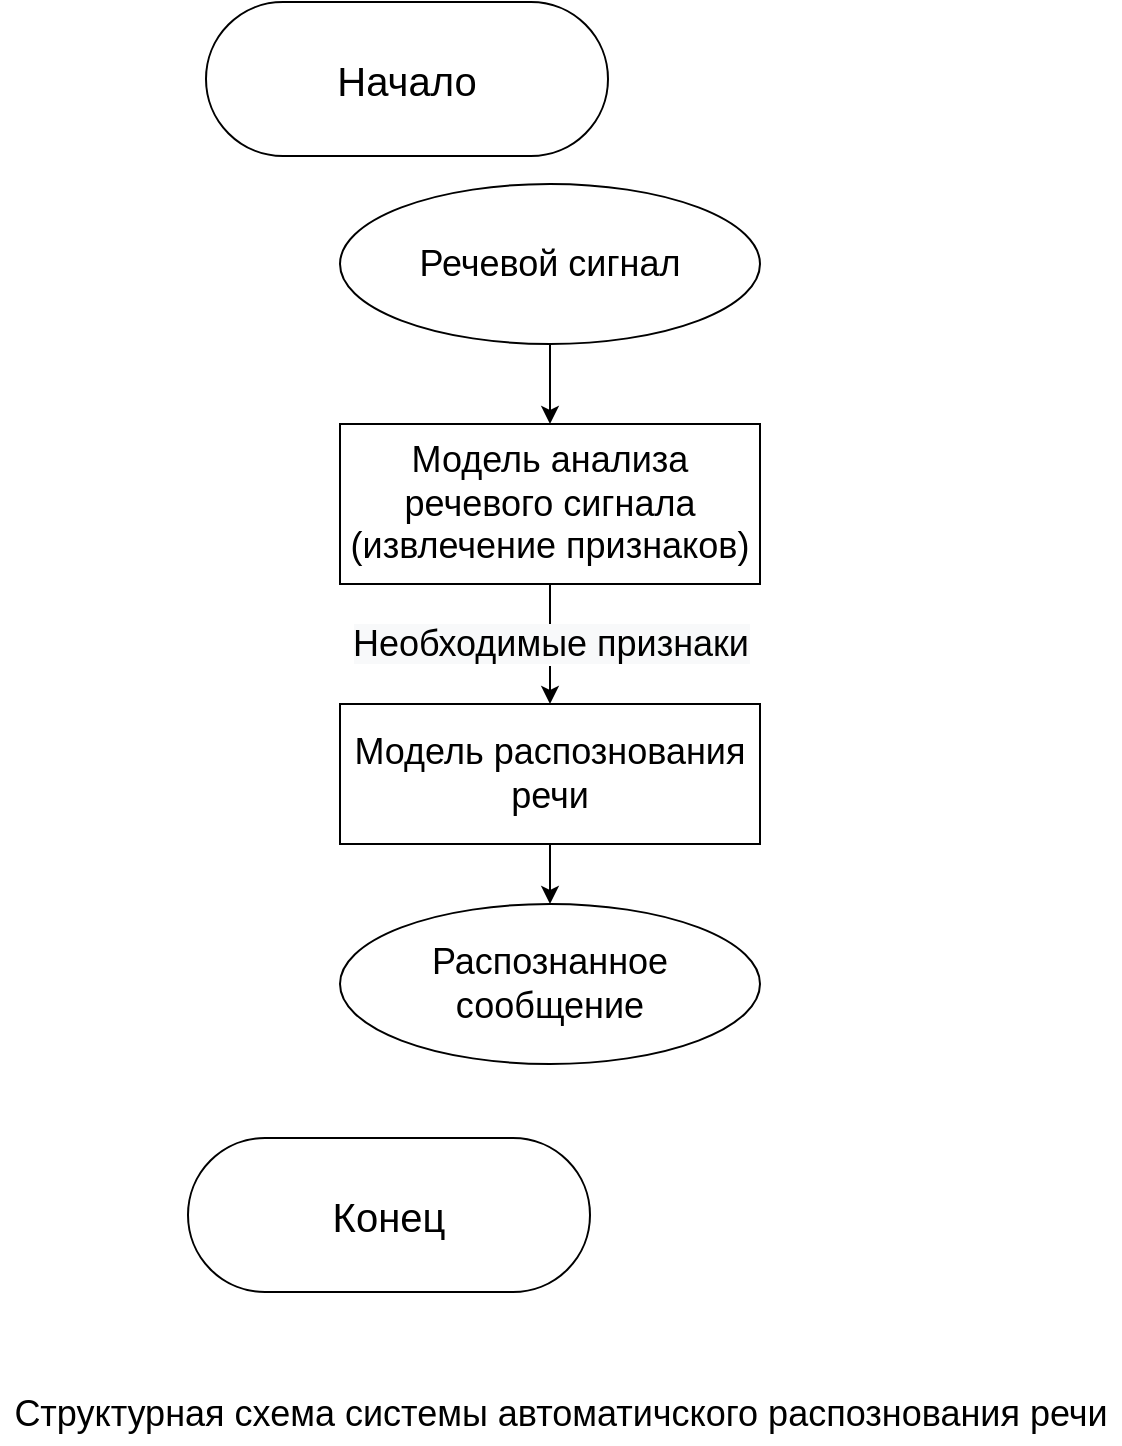 <mxfile version="13.9.9" type="device"><diagram id="z8S2SX2G66rkw_t-MfxY" name="Страница 1"><mxGraphModel dx="425" dy="853" grid="0" gridSize="10" guides="1" tooltips="1" connect="1" arrows="1" fold="1" page="1" pageScale="1" pageWidth="827" pageHeight="1169" math="0" shadow="0"><root><mxCell id="0"/><mxCell id="1" parent="0"/><mxCell id="b7aVXEDiZ9FsLFjmAwa9-9" style="edgeStyle=orthogonalEdgeStyle;rounded=0;orthogonalLoop=1;jettySize=auto;html=1;exitX=0.5;exitY=1;exitDx=0;exitDy=0;entryX=0.5;entryY=0;entryDx=0;entryDy=0;fontSize=18;" parent="1" source="b7aVXEDiZ9FsLFjmAwa9-4" target="b7aVXEDiZ9FsLFjmAwa9-5" edge="1"><mxGeometry relative="1" as="geometry"/></mxCell><mxCell id="b7aVXEDiZ9FsLFjmAwa9-4" value="&lt;font style=&quot;font-size: 18px&quot;&gt;Речевой сигнал&lt;/font&gt;" style="ellipse;whiteSpace=wrap;html=1;" parent="1" vertex="1"><mxGeometry x="280" y="110" width="210" height="80" as="geometry"/></mxCell><mxCell id="b7aVXEDiZ9FsLFjmAwa9-10" style="edgeStyle=orthogonalEdgeStyle;rounded=0;orthogonalLoop=1;jettySize=auto;html=1;exitX=0.5;exitY=1;exitDx=0;exitDy=0;entryX=0.5;entryY=0;entryDx=0;entryDy=0;fontSize=18;" parent="1" source="b7aVXEDiZ9FsLFjmAwa9-5" target="b7aVXEDiZ9FsLFjmAwa9-7" edge="1"><mxGeometry relative="1" as="geometry"><Array as="points"><mxPoint x="385" y="280"/><mxPoint x="385" y="280"/></Array></mxGeometry></mxCell><mxCell id="b7aVXEDiZ9FsLFjmAwa9-15" value="&lt;span style=&quot;background-color: rgb(248 , 249 , 250)&quot;&gt;Необходимые признаки&lt;/span&gt;" style="edgeLabel;html=1;align=center;verticalAlign=middle;resizable=0;points=[];fontSize=18;" parent="b7aVXEDiZ9FsLFjmAwa9-10" vertex="1" connectable="0"><mxGeometry x="-0.3" y="2" relative="1" as="geometry"><mxPoint x="-2" y="48" as="offset"/></mxGeometry></mxCell><mxCell id="b7aVXEDiZ9FsLFjmAwa9-5" value="Модель анализа речевого сигнала (извлечение признаков)" style="rounded=1;whiteSpace=wrap;html=1;fontSize=18;arcSize=0;" parent="1" vertex="1"><mxGeometry x="280" y="230" width="210" height="80" as="geometry"/></mxCell><mxCell id="b7aVXEDiZ9FsLFjmAwa9-12" style="edgeStyle=orthogonalEdgeStyle;rounded=0;orthogonalLoop=1;jettySize=auto;html=1;exitX=0.5;exitY=1;exitDx=0;exitDy=0;entryX=0.5;entryY=0;entryDx=0;entryDy=0;fontSize=18;" parent="1" source="b7aVXEDiZ9FsLFjmAwa9-7" target="b7aVXEDiZ9FsLFjmAwa9-11" edge="1"><mxGeometry relative="1" as="geometry"/></mxCell><mxCell id="b7aVXEDiZ9FsLFjmAwa9-7" value="Модель распознования речи" style="rounded=1;whiteSpace=wrap;html=1;fontSize=18;arcSize=0;" parent="1" vertex="1"><mxGeometry x="280" y="370" width="210" height="70" as="geometry"/></mxCell><mxCell id="b7aVXEDiZ9FsLFjmAwa9-11" value="&lt;font style=&quot;font-size: 18px&quot;&gt;Распознанное сообщение&lt;/font&gt;" style="ellipse;whiteSpace=wrap;html=1;" parent="1" vertex="1"><mxGeometry x="280" y="470" width="210" height="80" as="geometry"/></mxCell><mxCell id="b7aVXEDiZ9FsLFjmAwa9-13" value="Структурная схема системы автоматичского распознования речи" style="text;html=1;align=center;verticalAlign=middle;resizable=0;points=[];autosize=1;strokeColor=none;fillColor=none;fontSize=18;" parent="1" vertex="1"><mxGeometry x="110" y="710" width="560" height="30" as="geometry"/></mxCell><mxCell id="LuXVeXihr8eAYDon_yTl-1" value="&lt;font style=&quot;font-size: 20px&quot;&gt;Начало&lt;/font&gt;" style="rounded=1;whiteSpace=wrap;html=1;arcSize=50;" vertex="1" parent="1"><mxGeometry x="213" y="19" width="201" height="77" as="geometry"/></mxCell><mxCell id="LuXVeXihr8eAYDon_yTl-2" value="&lt;font style=&quot;font-size: 20px&quot;&gt;Конец&lt;br&gt;&lt;/font&gt;" style="rounded=1;whiteSpace=wrap;html=1;arcSize=50;" vertex="1" parent="1"><mxGeometry x="204" y="587" width="201" height="77" as="geometry"/></mxCell></root></mxGraphModel></diagram></mxfile>